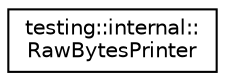 digraph "Graphical Class Hierarchy"
{
 // INTERACTIVE_SVG=YES
 // LATEX_PDF_SIZE
  edge [fontname="Helvetica",fontsize="10",labelfontname="Helvetica",labelfontsize="10"];
  node [fontname="Helvetica",fontsize="10",shape=record];
  rankdir="LR";
  Node0 [label="testing::internal::\lRawBytesPrinter",height=0.2,width=0.4,color="black", fillcolor="white", style="filled",URL="$d1/d69/structtesting_1_1internal_1_1_raw_bytes_printer.html",tooltip=" "];
}
